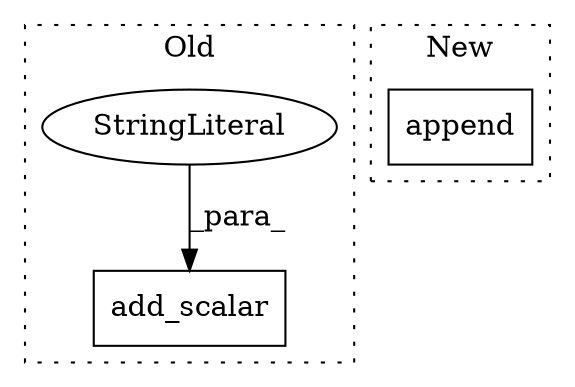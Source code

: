 digraph G {
subgraph cluster0 {
1 [label="add_scalar" a="32" s="3805,3866" l="11,1" shape="box"];
3 [label="StringLiteral" a="45" s="3816" l="12" shape="ellipse"];
label = "Old";
style="dotted";
}
subgraph cluster1 {
2 [label="append" a="32" s="3923,3958" l="7,1" shape="box"];
label = "New";
style="dotted";
}
3 -> 1 [label="_para_"];
}